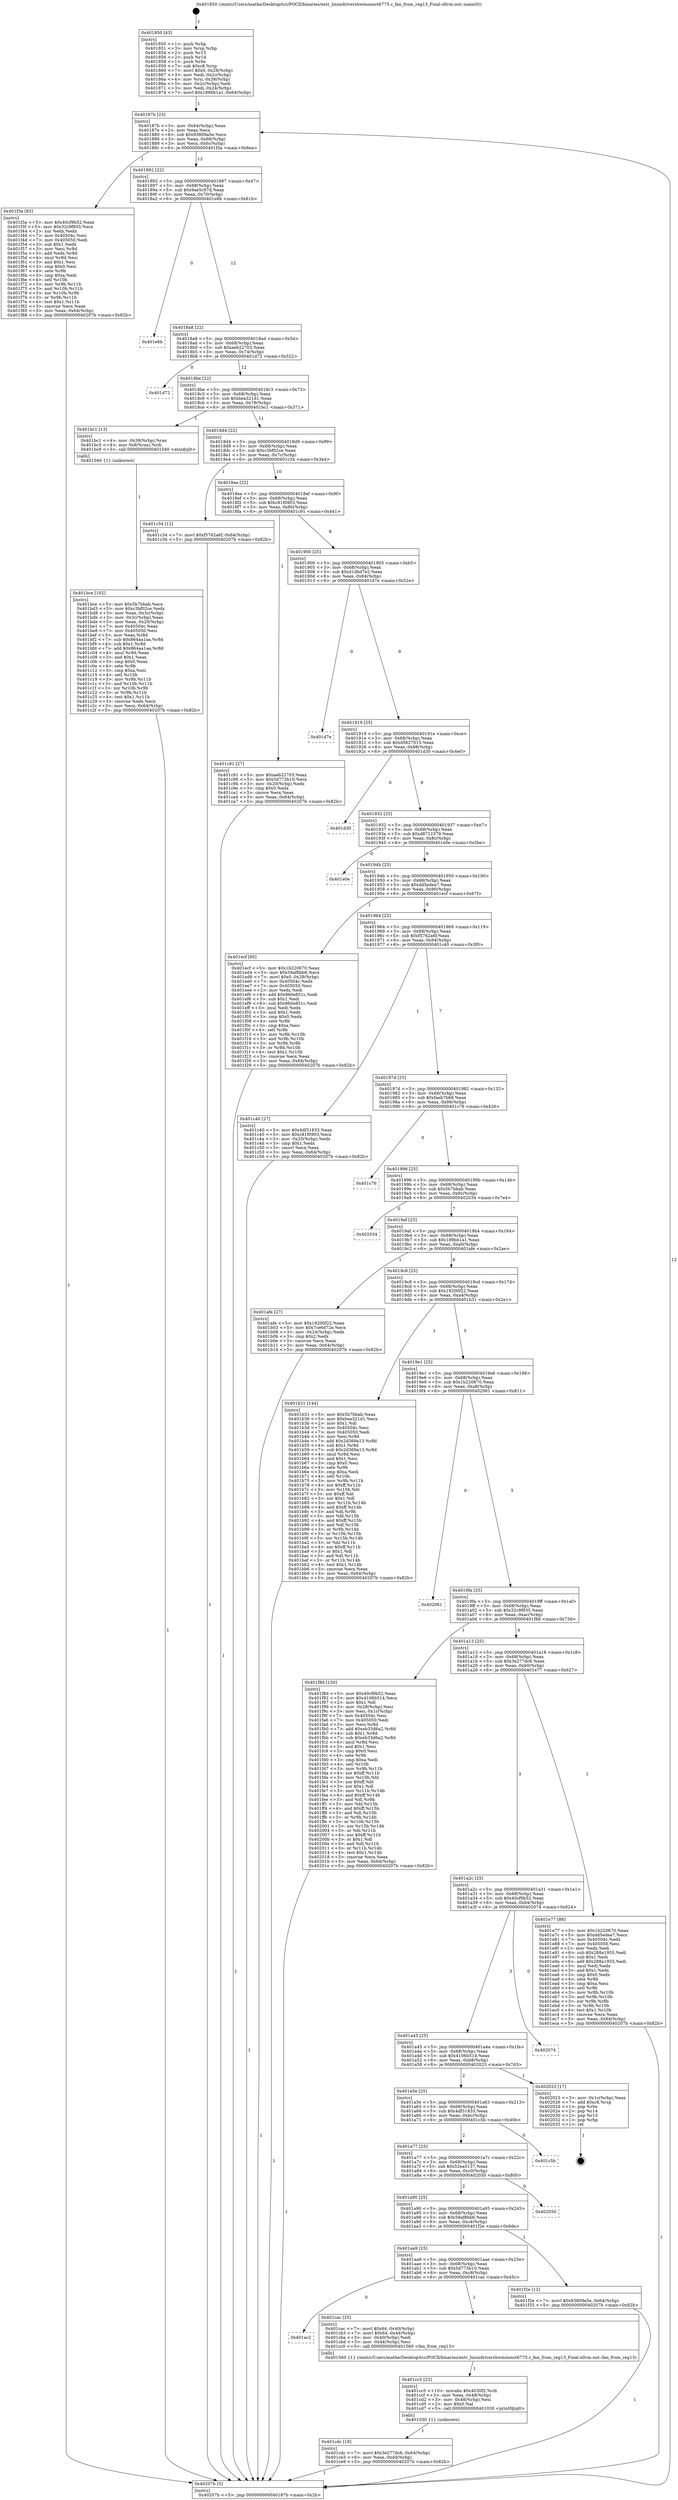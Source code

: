 digraph "0x401850" {
  label = "0x401850 (/mnt/c/Users/mathe/Desktop/tcc/POCII/binaries/extr_linuxdrivershwmonnct6775.c_fan_from_reg13_Final-ollvm.out::main(0))"
  labelloc = "t"
  node[shape=record]

  Entry [label="",width=0.3,height=0.3,shape=circle,fillcolor=black,style=filled]
  "0x40187b" [label="{
     0x40187b [23]\l
     | [instrs]\l
     &nbsp;&nbsp;0x40187b \<+3\>: mov -0x64(%rbp),%eax\l
     &nbsp;&nbsp;0x40187e \<+2\>: mov %eax,%ecx\l
     &nbsp;&nbsp;0x401880 \<+6\>: sub $0x93809a5e,%ecx\l
     &nbsp;&nbsp;0x401886 \<+3\>: mov %eax,-0x68(%rbp)\l
     &nbsp;&nbsp;0x401889 \<+3\>: mov %ecx,-0x6c(%rbp)\l
     &nbsp;&nbsp;0x40188c \<+6\>: je 0000000000401f3a \<main+0x6ea\>\l
  }"]
  "0x401f3a" [label="{
     0x401f3a [83]\l
     | [instrs]\l
     &nbsp;&nbsp;0x401f3a \<+5\>: mov $0x40cf9b52,%eax\l
     &nbsp;&nbsp;0x401f3f \<+5\>: mov $0x32c9f935,%ecx\l
     &nbsp;&nbsp;0x401f44 \<+2\>: xor %edx,%edx\l
     &nbsp;&nbsp;0x401f46 \<+7\>: mov 0x40504c,%esi\l
     &nbsp;&nbsp;0x401f4d \<+7\>: mov 0x405050,%edi\l
     &nbsp;&nbsp;0x401f54 \<+3\>: sub $0x1,%edx\l
     &nbsp;&nbsp;0x401f57 \<+3\>: mov %esi,%r8d\l
     &nbsp;&nbsp;0x401f5a \<+3\>: add %edx,%r8d\l
     &nbsp;&nbsp;0x401f5d \<+4\>: imul %r8d,%esi\l
     &nbsp;&nbsp;0x401f61 \<+3\>: and $0x1,%esi\l
     &nbsp;&nbsp;0x401f64 \<+3\>: cmp $0x0,%esi\l
     &nbsp;&nbsp;0x401f67 \<+4\>: sete %r9b\l
     &nbsp;&nbsp;0x401f6b \<+3\>: cmp $0xa,%edi\l
     &nbsp;&nbsp;0x401f6e \<+4\>: setl %r10b\l
     &nbsp;&nbsp;0x401f72 \<+3\>: mov %r9b,%r11b\l
     &nbsp;&nbsp;0x401f75 \<+3\>: and %r10b,%r11b\l
     &nbsp;&nbsp;0x401f78 \<+3\>: xor %r10b,%r9b\l
     &nbsp;&nbsp;0x401f7b \<+3\>: or %r9b,%r11b\l
     &nbsp;&nbsp;0x401f7e \<+4\>: test $0x1,%r11b\l
     &nbsp;&nbsp;0x401f82 \<+3\>: cmovne %ecx,%eax\l
     &nbsp;&nbsp;0x401f85 \<+3\>: mov %eax,-0x64(%rbp)\l
     &nbsp;&nbsp;0x401f88 \<+5\>: jmp 000000000040207b \<main+0x82b\>\l
  }"]
  "0x401892" [label="{
     0x401892 [22]\l
     | [instrs]\l
     &nbsp;&nbsp;0x401892 \<+5\>: jmp 0000000000401897 \<main+0x47\>\l
     &nbsp;&nbsp;0x401897 \<+3\>: mov -0x68(%rbp),%eax\l
     &nbsp;&nbsp;0x40189a \<+5\>: sub $0x9ae5c97d,%eax\l
     &nbsp;&nbsp;0x40189f \<+3\>: mov %eax,-0x70(%rbp)\l
     &nbsp;&nbsp;0x4018a2 \<+6\>: je 0000000000401e6b \<main+0x61b\>\l
  }"]
  Exit [label="",width=0.3,height=0.3,shape=circle,fillcolor=black,style=filled,peripheries=2]
  "0x401e6b" [label="{
     0x401e6b\l
  }", style=dashed]
  "0x4018a8" [label="{
     0x4018a8 [22]\l
     | [instrs]\l
     &nbsp;&nbsp;0x4018a8 \<+5\>: jmp 00000000004018ad \<main+0x5d\>\l
     &nbsp;&nbsp;0x4018ad \<+3\>: mov -0x68(%rbp),%eax\l
     &nbsp;&nbsp;0x4018b0 \<+5\>: sub $0xaeb22703,%eax\l
     &nbsp;&nbsp;0x4018b5 \<+3\>: mov %eax,-0x74(%rbp)\l
     &nbsp;&nbsp;0x4018b8 \<+6\>: je 0000000000401d72 \<main+0x522\>\l
  }"]
  "0x401cdc" [label="{
     0x401cdc [18]\l
     | [instrs]\l
     &nbsp;&nbsp;0x401cdc \<+7\>: movl $0x3e277dc6,-0x64(%rbp)\l
     &nbsp;&nbsp;0x401ce3 \<+6\>: mov %eax,-0xd4(%rbp)\l
     &nbsp;&nbsp;0x401ce9 \<+5\>: jmp 000000000040207b \<main+0x82b\>\l
  }"]
  "0x401d72" [label="{
     0x401d72\l
  }", style=dashed]
  "0x4018be" [label="{
     0x4018be [22]\l
     | [instrs]\l
     &nbsp;&nbsp;0x4018be \<+5\>: jmp 00000000004018c3 \<main+0x73\>\l
     &nbsp;&nbsp;0x4018c3 \<+3\>: mov -0x68(%rbp),%eax\l
     &nbsp;&nbsp;0x4018c6 \<+5\>: sub $0xbea321d1,%eax\l
     &nbsp;&nbsp;0x4018cb \<+3\>: mov %eax,-0x78(%rbp)\l
     &nbsp;&nbsp;0x4018ce \<+6\>: je 0000000000401bc1 \<main+0x371\>\l
  }"]
  "0x401cc5" [label="{
     0x401cc5 [23]\l
     | [instrs]\l
     &nbsp;&nbsp;0x401cc5 \<+10\>: movabs $0x4030f2,%rdi\l
     &nbsp;&nbsp;0x401ccf \<+3\>: mov %eax,-0x48(%rbp)\l
     &nbsp;&nbsp;0x401cd2 \<+3\>: mov -0x48(%rbp),%esi\l
     &nbsp;&nbsp;0x401cd5 \<+2\>: mov $0x0,%al\l
     &nbsp;&nbsp;0x401cd7 \<+5\>: call 0000000000401030 \<printf@plt\>\l
     | [calls]\l
     &nbsp;&nbsp;0x401030 \{1\} (unknown)\l
  }"]
  "0x401bc1" [label="{
     0x401bc1 [13]\l
     | [instrs]\l
     &nbsp;&nbsp;0x401bc1 \<+4\>: mov -0x38(%rbp),%rax\l
     &nbsp;&nbsp;0x401bc5 \<+4\>: mov 0x8(%rax),%rdi\l
     &nbsp;&nbsp;0x401bc9 \<+5\>: call 0000000000401040 \<atoi@plt\>\l
     | [calls]\l
     &nbsp;&nbsp;0x401040 \{1\} (unknown)\l
  }"]
  "0x4018d4" [label="{
     0x4018d4 [22]\l
     | [instrs]\l
     &nbsp;&nbsp;0x4018d4 \<+5\>: jmp 00000000004018d9 \<main+0x89\>\l
     &nbsp;&nbsp;0x4018d9 \<+3\>: mov -0x68(%rbp),%eax\l
     &nbsp;&nbsp;0x4018dc \<+5\>: sub $0xc3bf02ce,%eax\l
     &nbsp;&nbsp;0x4018e1 \<+3\>: mov %eax,-0x7c(%rbp)\l
     &nbsp;&nbsp;0x4018e4 \<+6\>: je 0000000000401c34 \<main+0x3e4\>\l
  }"]
  "0x401ac2" [label="{
     0x401ac2\l
  }", style=dashed]
  "0x401c34" [label="{
     0x401c34 [12]\l
     | [instrs]\l
     &nbsp;&nbsp;0x401c34 \<+7\>: movl $0xf5762a6f,-0x64(%rbp)\l
     &nbsp;&nbsp;0x401c3b \<+5\>: jmp 000000000040207b \<main+0x82b\>\l
  }"]
  "0x4018ea" [label="{
     0x4018ea [22]\l
     | [instrs]\l
     &nbsp;&nbsp;0x4018ea \<+5\>: jmp 00000000004018ef \<main+0x9f\>\l
     &nbsp;&nbsp;0x4018ef \<+3\>: mov -0x68(%rbp),%eax\l
     &nbsp;&nbsp;0x4018f2 \<+5\>: sub $0xc81f0903,%eax\l
     &nbsp;&nbsp;0x4018f7 \<+3\>: mov %eax,-0x80(%rbp)\l
     &nbsp;&nbsp;0x4018fa \<+6\>: je 0000000000401c91 \<main+0x441\>\l
  }"]
  "0x401cac" [label="{
     0x401cac [25]\l
     | [instrs]\l
     &nbsp;&nbsp;0x401cac \<+7\>: movl $0x64,-0x40(%rbp)\l
     &nbsp;&nbsp;0x401cb3 \<+7\>: movl $0x64,-0x44(%rbp)\l
     &nbsp;&nbsp;0x401cba \<+3\>: mov -0x40(%rbp),%edi\l
     &nbsp;&nbsp;0x401cbd \<+3\>: mov -0x44(%rbp),%esi\l
     &nbsp;&nbsp;0x401cc0 \<+5\>: call 0000000000401560 \<fan_from_reg13\>\l
     | [calls]\l
     &nbsp;&nbsp;0x401560 \{1\} (/mnt/c/Users/mathe/Desktop/tcc/POCII/binaries/extr_linuxdrivershwmonnct6775.c_fan_from_reg13_Final-ollvm.out::fan_from_reg13)\l
  }"]
  "0x401c91" [label="{
     0x401c91 [27]\l
     | [instrs]\l
     &nbsp;&nbsp;0x401c91 \<+5\>: mov $0xaeb22703,%eax\l
     &nbsp;&nbsp;0x401c96 \<+5\>: mov $0x5d773b10,%ecx\l
     &nbsp;&nbsp;0x401c9b \<+3\>: mov -0x20(%rbp),%edx\l
     &nbsp;&nbsp;0x401c9e \<+3\>: cmp $0x0,%edx\l
     &nbsp;&nbsp;0x401ca1 \<+3\>: cmove %ecx,%eax\l
     &nbsp;&nbsp;0x401ca4 \<+3\>: mov %eax,-0x64(%rbp)\l
     &nbsp;&nbsp;0x401ca7 \<+5\>: jmp 000000000040207b \<main+0x82b\>\l
  }"]
  "0x401900" [label="{
     0x401900 [25]\l
     | [instrs]\l
     &nbsp;&nbsp;0x401900 \<+5\>: jmp 0000000000401905 \<main+0xb5\>\l
     &nbsp;&nbsp;0x401905 \<+3\>: mov -0x68(%rbp),%eax\l
     &nbsp;&nbsp;0x401908 \<+5\>: sub $0xd1dbd7e2,%eax\l
     &nbsp;&nbsp;0x40190d \<+6\>: mov %eax,-0x84(%rbp)\l
     &nbsp;&nbsp;0x401913 \<+6\>: je 0000000000401d7e \<main+0x52e\>\l
  }"]
  "0x401aa9" [label="{
     0x401aa9 [25]\l
     | [instrs]\l
     &nbsp;&nbsp;0x401aa9 \<+5\>: jmp 0000000000401aae \<main+0x25e\>\l
     &nbsp;&nbsp;0x401aae \<+3\>: mov -0x68(%rbp),%eax\l
     &nbsp;&nbsp;0x401ab1 \<+5\>: sub $0x5d773b10,%eax\l
     &nbsp;&nbsp;0x401ab6 \<+6\>: mov %eax,-0xc8(%rbp)\l
     &nbsp;&nbsp;0x401abc \<+6\>: je 0000000000401cac \<main+0x45c\>\l
  }"]
  "0x401d7e" [label="{
     0x401d7e\l
  }", style=dashed]
  "0x401919" [label="{
     0x401919 [25]\l
     | [instrs]\l
     &nbsp;&nbsp;0x401919 \<+5\>: jmp 000000000040191e \<main+0xce\>\l
     &nbsp;&nbsp;0x40191e \<+3\>: mov -0x68(%rbp),%eax\l
     &nbsp;&nbsp;0x401921 \<+5\>: sub $0xd5627015,%eax\l
     &nbsp;&nbsp;0x401926 \<+6\>: mov %eax,-0x88(%rbp)\l
     &nbsp;&nbsp;0x40192c \<+6\>: je 0000000000401d30 \<main+0x4e0\>\l
  }"]
  "0x401f2e" [label="{
     0x401f2e [12]\l
     | [instrs]\l
     &nbsp;&nbsp;0x401f2e \<+7\>: movl $0x93809a5e,-0x64(%rbp)\l
     &nbsp;&nbsp;0x401f35 \<+5\>: jmp 000000000040207b \<main+0x82b\>\l
  }"]
  "0x401d30" [label="{
     0x401d30\l
  }", style=dashed]
  "0x401932" [label="{
     0x401932 [25]\l
     | [instrs]\l
     &nbsp;&nbsp;0x401932 \<+5\>: jmp 0000000000401937 \<main+0xe7\>\l
     &nbsp;&nbsp;0x401937 \<+3\>: mov -0x68(%rbp),%eax\l
     &nbsp;&nbsp;0x40193a \<+5\>: sub $0xd8712379,%eax\l
     &nbsp;&nbsp;0x40193f \<+6\>: mov %eax,-0x8c(%rbp)\l
     &nbsp;&nbsp;0x401945 \<+6\>: je 0000000000401e0e \<main+0x5be\>\l
  }"]
  "0x401a90" [label="{
     0x401a90 [25]\l
     | [instrs]\l
     &nbsp;&nbsp;0x401a90 \<+5\>: jmp 0000000000401a95 \<main+0x245\>\l
     &nbsp;&nbsp;0x401a95 \<+3\>: mov -0x68(%rbp),%eax\l
     &nbsp;&nbsp;0x401a98 \<+5\>: sub $0x59af8bb6,%eax\l
     &nbsp;&nbsp;0x401a9d \<+6\>: mov %eax,-0xc4(%rbp)\l
     &nbsp;&nbsp;0x401aa3 \<+6\>: je 0000000000401f2e \<main+0x6de\>\l
  }"]
  "0x401e0e" [label="{
     0x401e0e\l
  }", style=dashed]
  "0x40194b" [label="{
     0x40194b [25]\l
     | [instrs]\l
     &nbsp;&nbsp;0x40194b \<+5\>: jmp 0000000000401950 \<main+0x100\>\l
     &nbsp;&nbsp;0x401950 \<+3\>: mov -0x68(%rbp),%eax\l
     &nbsp;&nbsp;0x401953 \<+5\>: sub $0xdd5edea7,%eax\l
     &nbsp;&nbsp;0x401958 \<+6\>: mov %eax,-0x90(%rbp)\l
     &nbsp;&nbsp;0x40195e \<+6\>: je 0000000000401ecf \<main+0x67f\>\l
  }"]
  "0x402050" [label="{
     0x402050\l
  }", style=dashed]
  "0x401ecf" [label="{
     0x401ecf [95]\l
     | [instrs]\l
     &nbsp;&nbsp;0x401ecf \<+5\>: mov $0x1b220670,%eax\l
     &nbsp;&nbsp;0x401ed4 \<+5\>: mov $0x59af8bb6,%ecx\l
     &nbsp;&nbsp;0x401ed9 \<+7\>: movl $0x0,-0x28(%rbp)\l
     &nbsp;&nbsp;0x401ee0 \<+7\>: mov 0x40504c,%edx\l
     &nbsp;&nbsp;0x401ee7 \<+7\>: mov 0x405050,%esi\l
     &nbsp;&nbsp;0x401eee \<+2\>: mov %edx,%edi\l
     &nbsp;&nbsp;0x401ef0 \<+6\>: add $0x960e851c,%edi\l
     &nbsp;&nbsp;0x401ef6 \<+3\>: sub $0x1,%edi\l
     &nbsp;&nbsp;0x401ef9 \<+6\>: sub $0x960e851c,%edi\l
     &nbsp;&nbsp;0x401eff \<+3\>: imul %edi,%edx\l
     &nbsp;&nbsp;0x401f02 \<+3\>: and $0x1,%edx\l
     &nbsp;&nbsp;0x401f05 \<+3\>: cmp $0x0,%edx\l
     &nbsp;&nbsp;0x401f08 \<+4\>: sete %r8b\l
     &nbsp;&nbsp;0x401f0c \<+3\>: cmp $0xa,%esi\l
     &nbsp;&nbsp;0x401f0f \<+4\>: setl %r9b\l
     &nbsp;&nbsp;0x401f13 \<+3\>: mov %r8b,%r10b\l
     &nbsp;&nbsp;0x401f16 \<+3\>: and %r9b,%r10b\l
     &nbsp;&nbsp;0x401f19 \<+3\>: xor %r9b,%r8b\l
     &nbsp;&nbsp;0x401f1c \<+3\>: or %r8b,%r10b\l
     &nbsp;&nbsp;0x401f1f \<+4\>: test $0x1,%r10b\l
     &nbsp;&nbsp;0x401f23 \<+3\>: cmovne %ecx,%eax\l
     &nbsp;&nbsp;0x401f26 \<+3\>: mov %eax,-0x64(%rbp)\l
     &nbsp;&nbsp;0x401f29 \<+5\>: jmp 000000000040207b \<main+0x82b\>\l
  }"]
  "0x401964" [label="{
     0x401964 [25]\l
     | [instrs]\l
     &nbsp;&nbsp;0x401964 \<+5\>: jmp 0000000000401969 \<main+0x119\>\l
     &nbsp;&nbsp;0x401969 \<+3\>: mov -0x68(%rbp),%eax\l
     &nbsp;&nbsp;0x40196c \<+5\>: sub $0xf5762a6f,%eax\l
     &nbsp;&nbsp;0x401971 \<+6\>: mov %eax,-0x94(%rbp)\l
     &nbsp;&nbsp;0x401977 \<+6\>: je 0000000000401c40 \<main+0x3f0\>\l
  }"]
  "0x401a77" [label="{
     0x401a77 [25]\l
     | [instrs]\l
     &nbsp;&nbsp;0x401a77 \<+5\>: jmp 0000000000401a7c \<main+0x22c\>\l
     &nbsp;&nbsp;0x401a7c \<+3\>: mov -0x68(%rbp),%eax\l
     &nbsp;&nbsp;0x401a7f \<+5\>: sub $0x52ea5137,%eax\l
     &nbsp;&nbsp;0x401a84 \<+6\>: mov %eax,-0xc0(%rbp)\l
     &nbsp;&nbsp;0x401a8a \<+6\>: je 0000000000402050 \<main+0x800\>\l
  }"]
  "0x401c40" [label="{
     0x401c40 [27]\l
     | [instrs]\l
     &nbsp;&nbsp;0x401c40 \<+5\>: mov $0x4df31833,%eax\l
     &nbsp;&nbsp;0x401c45 \<+5\>: mov $0xc81f0903,%ecx\l
     &nbsp;&nbsp;0x401c4a \<+3\>: mov -0x20(%rbp),%edx\l
     &nbsp;&nbsp;0x401c4d \<+3\>: cmp $0x1,%edx\l
     &nbsp;&nbsp;0x401c50 \<+3\>: cmovl %ecx,%eax\l
     &nbsp;&nbsp;0x401c53 \<+3\>: mov %eax,-0x64(%rbp)\l
     &nbsp;&nbsp;0x401c56 \<+5\>: jmp 000000000040207b \<main+0x82b\>\l
  }"]
  "0x40197d" [label="{
     0x40197d [25]\l
     | [instrs]\l
     &nbsp;&nbsp;0x40197d \<+5\>: jmp 0000000000401982 \<main+0x132\>\l
     &nbsp;&nbsp;0x401982 \<+3\>: mov -0x68(%rbp),%eax\l
     &nbsp;&nbsp;0x401985 \<+5\>: sub $0xfaeb7b68,%eax\l
     &nbsp;&nbsp;0x40198a \<+6\>: mov %eax,-0x98(%rbp)\l
     &nbsp;&nbsp;0x401990 \<+6\>: je 0000000000401c76 \<main+0x426\>\l
  }"]
  "0x401c5b" [label="{
     0x401c5b\l
  }", style=dashed]
  "0x401c76" [label="{
     0x401c76\l
  }", style=dashed]
  "0x401996" [label="{
     0x401996 [25]\l
     | [instrs]\l
     &nbsp;&nbsp;0x401996 \<+5\>: jmp 000000000040199b \<main+0x14b\>\l
     &nbsp;&nbsp;0x40199b \<+3\>: mov -0x68(%rbp),%eax\l
     &nbsp;&nbsp;0x40199e \<+5\>: sub $0x5b7bbab,%eax\l
     &nbsp;&nbsp;0x4019a3 \<+6\>: mov %eax,-0x9c(%rbp)\l
     &nbsp;&nbsp;0x4019a9 \<+6\>: je 0000000000402034 \<main+0x7e4\>\l
  }"]
  "0x401a5e" [label="{
     0x401a5e [25]\l
     | [instrs]\l
     &nbsp;&nbsp;0x401a5e \<+5\>: jmp 0000000000401a63 \<main+0x213\>\l
     &nbsp;&nbsp;0x401a63 \<+3\>: mov -0x68(%rbp),%eax\l
     &nbsp;&nbsp;0x401a66 \<+5\>: sub $0x4df31833,%eax\l
     &nbsp;&nbsp;0x401a6b \<+6\>: mov %eax,-0xbc(%rbp)\l
     &nbsp;&nbsp;0x401a71 \<+6\>: je 0000000000401c5b \<main+0x40b\>\l
  }"]
  "0x402034" [label="{
     0x402034\l
  }", style=dashed]
  "0x4019af" [label="{
     0x4019af [25]\l
     | [instrs]\l
     &nbsp;&nbsp;0x4019af \<+5\>: jmp 00000000004019b4 \<main+0x164\>\l
     &nbsp;&nbsp;0x4019b4 \<+3\>: mov -0x68(%rbp),%eax\l
     &nbsp;&nbsp;0x4019b7 \<+5\>: sub $0x189bb1a1,%eax\l
     &nbsp;&nbsp;0x4019bc \<+6\>: mov %eax,-0xa0(%rbp)\l
     &nbsp;&nbsp;0x4019c2 \<+6\>: je 0000000000401afe \<main+0x2ae\>\l
  }"]
  "0x402023" [label="{
     0x402023 [17]\l
     | [instrs]\l
     &nbsp;&nbsp;0x402023 \<+3\>: mov -0x1c(%rbp),%eax\l
     &nbsp;&nbsp;0x402026 \<+7\>: add $0xc8,%rsp\l
     &nbsp;&nbsp;0x40202d \<+1\>: pop %rbx\l
     &nbsp;&nbsp;0x40202e \<+2\>: pop %r14\l
     &nbsp;&nbsp;0x402030 \<+2\>: pop %r15\l
     &nbsp;&nbsp;0x402032 \<+1\>: pop %rbp\l
     &nbsp;&nbsp;0x402033 \<+1\>: ret\l
  }"]
  "0x401afe" [label="{
     0x401afe [27]\l
     | [instrs]\l
     &nbsp;&nbsp;0x401afe \<+5\>: mov $0x19200f22,%eax\l
     &nbsp;&nbsp;0x401b03 \<+5\>: mov $0x7ce6d72e,%ecx\l
     &nbsp;&nbsp;0x401b08 \<+3\>: mov -0x24(%rbp),%edx\l
     &nbsp;&nbsp;0x401b0b \<+3\>: cmp $0x2,%edx\l
     &nbsp;&nbsp;0x401b0e \<+3\>: cmovne %ecx,%eax\l
     &nbsp;&nbsp;0x401b11 \<+3\>: mov %eax,-0x64(%rbp)\l
     &nbsp;&nbsp;0x401b14 \<+5\>: jmp 000000000040207b \<main+0x82b\>\l
  }"]
  "0x4019c8" [label="{
     0x4019c8 [25]\l
     | [instrs]\l
     &nbsp;&nbsp;0x4019c8 \<+5\>: jmp 00000000004019cd \<main+0x17d\>\l
     &nbsp;&nbsp;0x4019cd \<+3\>: mov -0x68(%rbp),%eax\l
     &nbsp;&nbsp;0x4019d0 \<+5\>: sub $0x19200f22,%eax\l
     &nbsp;&nbsp;0x4019d5 \<+6\>: mov %eax,-0xa4(%rbp)\l
     &nbsp;&nbsp;0x4019db \<+6\>: je 0000000000401b31 \<main+0x2e1\>\l
  }"]
  "0x40207b" [label="{
     0x40207b [5]\l
     | [instrs]\l
     &nbsp;&nbsp;0x40207b \<+5\>: jmp 000000000040187b \<main+0x2b\>\l
  }"]
  "0x401850" [label="{
     0x401850 [43]\l
     | [instrs]\l
     &nbsp;&nbsp;0x401850 \<+1\>: push %rbp\l
     &nbsp;&nbsp;0x401851 \<+3\>: mov %rsp,%rbp\l
     &nbsp;&nbsp;0x401854 \<+2\>: push %r15\l
     &nbsp;&nbsp;0x401856 \<+2\>: push %r14\l
     &nbsp;&nbsp;0x401858 \<+1\>: push %rbx\l
     &nbsp;&nbsp;0x401859 \<+7\>: sub $0xc8,%rsp\l
     &nbsp;&nbsp;0x401860 \<+7\>: movl $0x0,-0x28(%rbp)\l
     &nbsp;&nbsp;0x401867 \<+3\>: mov %edi,-0x2c(%rbp)\l
     &nbsp;&nbsp;0x40186a \<+4\>: mov %rsi,-0x38(%rbp)\l
     &nbsp;&nbsp;0x40186e \<+3\>: mov -0x2c(%rbp),%edi\l
     &nbsp;&nbsp;0x401871 \<+3\>: mov %edi,-0x24(%rbp)\l
     &nbsp;&nbsp;0x401874 \<+7\>: movl $0x189bb1a1,-0x64(%rbp)\l
  }"]
  "0x401a45" [label="{
     0x401a45 [25]\l
     | [instrs]\l
     &nbsp;&nbsp;0x401a45 \<+5\>: jmp 0000000000401a4a \<main+0x1fa\>\l
     &nbsp;&nbsp;0x401a4a \<+3\>: mov -0x68(%rbp),%eax\l
     &nbsp;&nbsp;0x401a4d \<+5\>: sub $0x4106b514,%eax\l
     &nbsp;&nbsp;0x401a52 \<+6\>: mov %eax,-0xb8(%rbp)\l
     &nbsp;&nbsp;0x401a58 \<+6\>: je 0000000000402023 \<main+0x7d3\>\l
  }"]
  "0x401b31" [label="{
     0x401b31 [144]\l
     | [instrs]\l
     &nbsp;&nbsp;0x401b31 \<+5\>: mov $0x5b7bbab,%eax\l
     &nbsp;&nbsp;0x401b36 \<+5\>: mov $0xbea321d1,%ecx\l
     &nbsp;&nbsp;0x401b3b \<+2\>: mov $0x1,%dl\l
     &nbsp;&nbsp;0x401b3d \<+7\>: mov 0x40504c,%esi\l
     &nbsp;&nbsp;0x401b44 \<+7\>: mov 0x405050,%edi\l
     &nbsp;&nbsp;0x401b4b \<+3\>: mov %esi,%r8d\l
     &nbsp;&nbsp;0x401b4e \<+7\>: add $0x2d369a13,%r8d\l
     &nbsp;&nbsp;0x401b55 \<+4\>: sub $0x1,%r8d\l
     &nbsp;&nbsp;0x401b59 \<+7\>: sub $0x2d369a13,%r8d\l
     &nbsp;&nbsp;0x401b60 \<+4\>: imul %r8d,%esi\l
     &nbsp;&nbsp;0x401b64 \<+3\>: and $0x1,%esi\l
     &nbsp;&nbsp;0x401b67 \<+3\>: cmp $0x0,%esi\l
     &nbsp;&nbsp;0x401b6a \<+4\>: sete %r9b\l
     &nbsp;&nbsp;0x401b6e \<+3\>: cmp $0xa,%edi\l
     &nbsp;&nbsp;0x401b71 \<+4\>: setl %r10b\l
     &nbsp;&nbsp;0x401b75 \<+3\>: mov %r9b,%r11b\l
     &nbsp;&nbsp;0x401b78 \<+4\>: xor $0xff,%r11b\l
     &nbsp;&nbsp;0x401b7c \<+3\>: mov %r10b,%bl\l
     &nbsp;&nbsp;0x401b7f \<+3\>: xor $0xff,%bl\l
     &nbsp;&nbsp;0x401b82 \<+3\>: xor $0x1,%dl\l
     &nbsp;&nbsp;0x401b85 \<+3\>: mov %r11b,%r14b\l
     &nbsp;&nbsp;0x401b88 \<+4\>: and $0xff,%r14b\l
     &nbsp;&nbsp;0x401b8c \<+3\>: and %dl,%r9b\l
     &nbsp;&nbsp;0x401b8f \<+3\>: mov %bl,%r15b\l
     &nbsp;&nbsp;0x401b92 \<+4\>: and $0xff,%r15b\l
     &nbsp;&nbsp;0x401b96 \<+3\>: and %dl,%r10b\l
     &nbsp;&nbsp;0x401b99 \<+3\>: or %r9b,%r14b\l
     &nbsp;&nbsp;0x401b9c \<+3\>: or %r10b,%r15b\l
     &nbsp;&nbsp;0x401b9f \<+3\>: xor %r15b,%r14b\l
     &nbsp;&nbsp;0x401ba2 \<+3\>: or %bl,%r11b\l
     &nbsp;&nbsp;0x401ba5 \<+4\>: xor $0xff,%r11b\l
     &nbsp;&nbsp;0x401ba9 \<+3\>: or $0x1,%dl\l
     &nbsp;&nbsp;0x401bac \<+3\>: and %dl,%r11b\l
     &nbsp;&nbsp;0x401baf \<+3\>: or %r11b,%r14b\l
     &nbsp;&nbsp;0x401bb2 \<+4\>: test $0x1,%r14b\l
     &nbsp;&nbsp;0x401bb6 \<+3\>: cmovne %ecx,%eax\l
     &nbsp;&nbsp;0x401bb9 \<+3\>: mov %eax,-0x64(%rbp)\l
     &nbsp;&nbsp;0x401bbc \<+5\>: jmp 000000000040207b \<main+0x82b\>\l
  }"]
  "0x4019e1" [label="{
     0x4019e1 [25]\l
     | [instrs]\l
     &nbsp;&nbsp;0x4019e1 \<+5\>: jmp 00000000004019e6 \<main+0x196\>\l
     &nbsp;&nbsp;0x4019e6 \<+3\>: mov -0x68(%rbp),%eax\l
     &nbsp;&nbsp;0x4019e9 \<+5\>: sub $0x1b220670,%eax\l
     &nbsp;&nbsp;0x4019ee \<+6\>: mov %eax,-0xa8(%rbp)\l
     &nbsp;&nbsp;0x4019f4 \<+6\>: je 0000000000402061 \<main+0x811\>\l
  }"]
  "0x401bce" [label="{
     0x401bce [102]\l
     | [instrs]\l
     &nbsp;&nbsp;0x401bce \<+5\>: mov $0x5b7bbab,%ecx\l
     &nbsp;&nbsp;0x401bd3 \<+5\>: mov $0xc3bf02ce,%edx\l
     &nbsp;&nbsp;0x401bd8 \<+3\>: mov %eax,-0x3c(%rbp)\l
     &nbsp;&nbsp;0x401bdb \<+3\>: mov -0x3c(%rbp),%eax\l
     &nbsp;&nbsp;0x401bde \<+3\>: mov %eax,-0x20(%rbp)\l
     &nbsp;&nbsp;0x401be1 \<+7\>: mov 0x40504c,%eax\l
     &nbsp;&nbsp;0x401be8 \<+7\>: mov 0x405050,%esi\l
     &nbsp;&nbsp;0x401bef \<+3\>: mov %eax,%r8d\l
     &nbsp;&nbsp;0x401bf2 \<+7\>: sub $0x864aa1aa,%r8d\l
     &nbsp;&nbsp;0x401bf9 \<+4\>: sub $0x1,%r8d\l
     &nbsp;&nbsp;0x401bfd \<+7\>: add $0x864aa1aa,%r8d\l
     &nbsp;&nbsp;0x401c04 \<+4\>: imul %r8d,%eax\l
     &nbsp;&nbsp;0x401c08 \<+3\>: and $0x1,%eax\l
     &nbsp;&nbsp;0x401c0b \<+3\>: cmp $0x0,%eax\l
     &nbsp;&nbsp;0x401c0e \<+4\>: sete %r9b\l
     &nbsp;&nbsp;0x401c12 \<+3\>: cmp $0xa,%esi\l
     &nbsp;&nbsp;0x401c15 \<+4\>: setl %r10b\l
     &nbsp;&nbsp;0x401c19 \<+3\>: mov %r9b,%r11b\l
     &nbsp;&nbsp;0x401c1c \<+3\>: and %r10b,%r11b\l
     &nbsp;&nbsp;0x401c1f \<+3\>: xor %r10b,%r9b\l
     &nbsp;&nbsp;0x401c22 \<+3\>: or %r9b,%r11b\l
     &nbsp;&nbsp;0x401c25 \<+4\>: test $0x1,%r11b\l
     &nbsp;&nbsp;0x401c29 \<+3\>: cmovne %edx,%ecx\l
     &nbsp;&nbsp;0x401c2c \<+3\>: mov %ecx,-0x64(%rbp)\l
     &nbsp;&nbsp;0x401c2f \<+5\>: jmp 000000000040207b \<main+0x82b\>\l
  }"]
  "0x402074" [label="{
     0x402074\l
  }", style=dashed]
  "0x402061" [label="{
     0x402061\l
  }", style=dashed]
  "0x4019fa" [label="{
     0x4019fa [25]\l
     | [instrs]\l
     &nbsp;&nbsp;0x4019fa \<+5\>: jmp 00000000004019ff \<main+0x1af\>\l
     &nbsp;&nbsp;0x4019ff \<+3\>: mov -0x68(%rbp),%eax\l
     &nbsp;&nbsp;0x401a02 \<+5\>: sub $0x32c9f935,%eax\l
     &nbsp;&nbsp;0x401a07 \<+6\>: mov %eax,-0xac(%rbp)\l
     &nbsp;&nbsp;0x401a0d \<+6\>: je 0000000000401f8d \<main+0x73d\>\l
  }"]
  "0x401a2c" [label="{
     0x401a2c [25]\l
     | [instrs]\l
     &nbsp;&nbsp;0x401a2c \<+5\>: jmp 0000000000401a31 \<main+0x1e1\>\l
     &nbsp;&nbsp;0x401a31 \<+3\>: mov -0x68(%rbp),%eax\l
     &nbsp;&nbsp;0x401a34 \<+5\>: sub $0x40cf9b52,%eax\l
     &nbsp;&nbsp;0x401a39 \<+6\>: mov %eax,-0xb4(%rbp)\l
     &nbsp;&nbsp;0x401a3f \<+6\>: je 0000000000402074 \<main+0x824\>\l
  }"]
  "0x401f8d" [label="{
     0x401f8d [150]\l
     | [instrs]\l
     &nbsp;&nbsp;0x401f8d \<+5\>: mov $0x40cf9b52,%eax\l
     &nbsp;&nbsp;0x401f92 \<+5\>: mov $0x4106b514,%ecx\l
     &nbsp;&nbsp;0x401f97 \<+2\>: mov $0x1,%dl\l
     &nbsp;&nbsp;0x401f99 \<+3\>: mov -0x28(%rbp),%esi\l
     &nbsp;&nbsp;0x401f9c \<+3\>: mov %esi,-0x1c(%rbp)\l
     &nbsp;&nbsp;0x401f9f \<+7\>: mov 0x40504c,%esi\l
     &nbsp;&nbsp;0x401fa6 \<+7\>: mov 0x405050,%edi\l
     &nbsp;&nbsp;0x401fad \<+3\>: mov %esi,%r8d\l
     &nbsp;&nbsp;0x401fb0 \<+7\>: add $0xeb33d6a2,%r8d\l
     &nbsp;&nbsp;0x401fb7 \<+4\>: sub $0x1,%r8d\l
     &nbsp;&nbsp;0x401fbb \<+7\>: sub $0xeb33d6a2,%r8d\l
     &nbsp;&nbsp;0x401fc2 \<+4\>: imul %r8d,%esi\l
     &nbsp;&nbsp;0x401fc6 \<+3\>: and $0x1,%esi\l
     &nbsp;&nbsp;0x401fc9 \<+3\>: cmp $0x0,%esi\l
     &nbsp;&nbsp;0x401fcc \<+4\>: sete %r9b\l
     &nbsp;&nbsp;0x401fd0 \<+3\>: cmp $0xa,%edi\l
     &nbsp;&nbsp;0x401fd3 \<+4\>: setl %r10b\l
     &nbsp;&nbsp;0x401fd7 \<+3\>: mov %r9b,%r11b\l
     &nbsp;&nbsp;0x401fda \<+4\>: xor $0xff,%r11b\l
     &nbsp;&nbsp;0x401fde \<+3\>: mov %r10b,%bl\l
     &nbsp;&nbsp;0x401fe1 \<+3\>: xor $0xff,%bl\l
     &nbsp;&nbsp;0x401fe4 \<+3\>: xor $0x1,%dl\l
     &nbsp;&nbsp;0x401fe7 \<+3\>: mov %r11b,%r14b\l
     &nbsp;&nbsp;0x401fea \<+4\>: and $0xff,%r14b\l
     &nbsp;&nbsp;0x401fee \<+3\>: and %dl,%r9b\l
     &nbsp;&nbsp;0x401ff1 \<+3\>: mov %bl,%r15b\l
     &nbsp;&nbsp;0x401ff4 \<+4\>: and $0xff,%r15b\l
     &nbsp;&nbsp;0x401ff8 \<+3\>: and %dl,%r10b\l
     &nbsp;&nbsp;0x401ffb \<+3\>: or %r9b,%r14b\l
     &nbsp;&nbsp;0x401ffe \<+3\>: or %r10b,%r15b\l
     &nbsp;&nbsp;0x402001 \<+3\>: xor %r15b,%r14b\l
     &nbsp;&nbsp;0x402004 \<+3\>: or %bl,%r11b\l
     &nbsp;&nbsp;0x402007 \<+4\>: xor $0xff,%r11b\l
     &nbsp;&nbsp;0x40200b \<+3\>: or $0x1,%dl\l
     &nbsp;&nbsp;0x40200e \<+3\>: and %dl,%r11b\l
     &nbsp;&nbsp;0x402011 \<+3\>: or %r11b,%r14b\l
     &nbsp;&nbsp;0x402014 \<+4\>: test $0x1,%r14b\l
     &nbsp;&nbsp;0x402018 \<+3\>: cmovne %ecx,%eax\l
     &nbsp;&nbsp;0x40201b \<+3\>: mov %eax,-0x64(%rbp)\l
     &nbsp;&nbsp;0x40201e \<+5\>: jmp 000000000040207b \<main+0x82b\>\l
  }"]
  "0x401a13" [label="{
     0x401a13 [25]\l
     | [instrs]\l
     &nbsp;&nbsp;0x401a13 \<+5\>: jmp 0000000000401a18 \<main+0x1c8\>\l
     &nbsp;&nbsp;0x401a18 \<+3\>: mov -0x68(%rbp),%eax\l
     &nbsp;&nbsp;0x401a1b \<+5\>: sub $0x3e277dc6,%eax\l
     &nbsp;&nbsp;0x401a20 \<+6\>: mov %eax,-0xb0(%rbp)\l
     &nbsp;&nbsp;0x401a26 \<+6\>: je 0000000000401e77 \<main+0x627\>\l
  }"]
  "0x401e77" [label="{
     0x401e77 [88]\l
     | [instrs]\l
     &nbsp;&nbsp;0x401e77 \<+5\>: mov $0x1b220670,%eax\l
     &nbsp;&nbsp;0x401e7c \<+5\>: mov $0xdd5edea7,%ecx\l
     &nbsp;&nbsp;0x401e81 \<+7\>: mov 0x40504c,%edx\l
     &nbsp;&nbsp;0x401e88 \<+7\>: mov 0x405050,%esi\l
     &nbsp;&nbsp;0x401e8f \<+2\>: mov %edx,%edi\l
     &nbsp;&nbsp;0x401e91 \<+6\>: sub $0x288a1955,%edi\l
     &nbsp;&nbsp;0x401e97 \<+3\>: sub $0x1,%edi\l
     &nbsp;&nbsp;0x401e9a \<+6\>: add $0x288a1955,%edi\l
     &nbsp;&nbsp;0x401ea0 \<+3\>: imul %edi,%edx\l
     &nbsp;&nbsp;0x401ea3 \<+3\>: and $0x1,%edx\l
     &nbsp;&nbsp;0x401ea6 \<+3\>: cmp $0x0,%edx\l
     &nbsp;&nbsp;0x401ea9 \<+4\>: sete %r8b\l
     &nbsp;&nbsp;0x401ead \<+3\>: cmp $0xa,%esi\l
     &nbsp;&nbsp;0x401eb0 \<+4\>: setl %r9b\l
     &nbsp;&nbsp;0x401eb4 \<+3\>: mov %r8b,%r10b\l
     &nbsp;&nbsp;0x401eb7 \<+3\>: and %r9b,%r10b\l
     &nbsp;&nbsp;0x401eba \<+3\>: xor %r9b,%r8b\l
     &nbsp;&nbsp;0x401ebd \<+3\>: or %r8b,%r10b\l
     &nbsp;&nbsp;0x401ec0 \<+4\>: test $0x1,%r10b\l
     &nbsp;&nbsp;0x401ec4 \<+3\>: cmovne %ecx,%eax\l
     &nbsp;&nbsp;0x401ec7 \<+3\>: mov %eax,-0x64(%rbp)\l
     &nbsp;&nbsp;0x401eca \<+5\>: jmp 000000000040207b \<main+0x82b\>\l
  }"]
  Entry -> "0x401850" [label=" 1"]
  "0x40187b" -> "0x401f3a" [label=" 1"]
  "0x40187b" -> "0x401892" [label=" 12"]
  "0x402023" -> Exit [label=" 1"]
  "0x401892" -> "0x401e6b" [label=" 0"]
  "0x401892" -> "0x4018a8" [label=" 12"]
  "0x401f8d" -> "0x40207b" [label=" 1"]
  "0x4018a8" -> "0x401d72" [label=" 0"]
  "0x4018a8" -> "0x4018be" [label=" 12"]
  "0x401f3a" -> "0x40207b" [label=" 1"]
  "0x4018be" -> "0x401bc1" [label=" 1"]
  "0x4018be" -> "0x4018d4" [label=" 11"]
  "0x401f2e" -> "0x40207b" [label=" 1"]
  "0x4018d4" -> "0x401c34" [label=" 1"]
  "0x4018d4" -> "0x4018ea" [label=" 10"]
  "0x401ecf" -> "0x40207b" [label=" 1"]
  "0x4018ea" -> "0x401c91" [label=" 1"]
  "0x4018ea" -> "0x401900" [label=" 9"]
  "0x401e77" -> "0x40207b" [label=" 1"]
  "0x401900" -> "0x401d7e" [label=" 0"]
  "0x401900" -> "0x401919" [label=" 9"]
  "0x401cc5" -> "0x401cdc" [label=" 1"]
  "0x401919" -> "0x401d30" [label=" 0"]
  "0x401919" -> "0x401932" [label=" 9"]
  "0x401cac" -> "0x401cc5" [label=" 1"]
  "0x401932" -> "0x401e0e" [label=" 0"]
  "0x401932" -> "0x40194b" [label=" 9"]
  "0x401aa9" -> "0x401cac" [label=" 1"]
  "0x40194b" -> "0x401ecf" [label=" 1"]
  "0x40194b" -> "0x401964" [label=" 8"]
  "0x401cdc" -> "0x40207b" [label=" 1"]
  "0x401964" -> "0x401c40" [label=" 1"]
  "0x401964" -> "0x40197d" [label=" 7"]
  "0x401a90" -> "0x401f2e" [label=" 1"]
  "0x40197d" -> "0x401c76" [label=" 0"]
  "0x40197d" -> "0x401996" [label=" 7"]
  "0x401aa9" -> "0x401ac2" [label=" 0"]
  "0x401996" -> "0x402034" [label=" 0"]
  "0x401996" -> "0x4019af" [label=" 7"]
  "0x401a77" -> "0x402050" [label=" 0"]
  "0x4019af" -> "0x401afe" [label=" 1"]
  "0x4019af" -> "0x4019c8" [label=" 6"]
  "0x401afe" -> "0x40207b" [label=" 1"]
  "0x401850" -> "0x40187b" [label=" 1"]
  "0x40207b" -> "0x40187b" [label=" 12"]
  "0x401a90" -> "0x401aa9" [label=" 1"]
  "0x4019c8" -> "0x401b31" [label=" 1"]
  "0x4019c8" -> "0x4019e1" [label=" 5"]
  "0x401b31" -> "0x40207b" [label=" 1"]
  "0x401bc1" -> "0x401bce" [label=" 1"]
  "0x401bce" -> "0x40207b" [label=" 1"]
  "0x401c34" -> "0x40207b" [label=" 1"]
  "0x401c40" -> "0x40207b" [label=" 1"]
  "0x401c91" -> "0x40207b" [label=" 1"]
  "0x401a5e" -> "0x401c5b" [label=" 0"]
  "0x4019e1" -> "0x402061" [label=" 0"]
  "0x4019e1" -> "0x4019fa" [label=" 5"]
  "0x401a77" -> "0x401a90" [label=" 2"]
  "0x4019fa" -> "0x401f8d" [label=" 1"]
  "0x4019fa" -> "0x401a13" [label=" 4"]
  "0x401a45" -> "0x402023" [label=" 1"]
  "0x401a13" -> "0x401e77" [label=" 1"]
  "0x401a13" -> "0x401a2c" [label=" 3"]
  "0x401a45" -> "0x401a5e" [label=" 2"]
  "0x401a2c" -> "0x402074" [label=" 0"]
  "0x401a2c" -> "0x401a45" [label=" 3"]
  "0x401a5e" -> "0x401a77" [label=" 2"]
}
